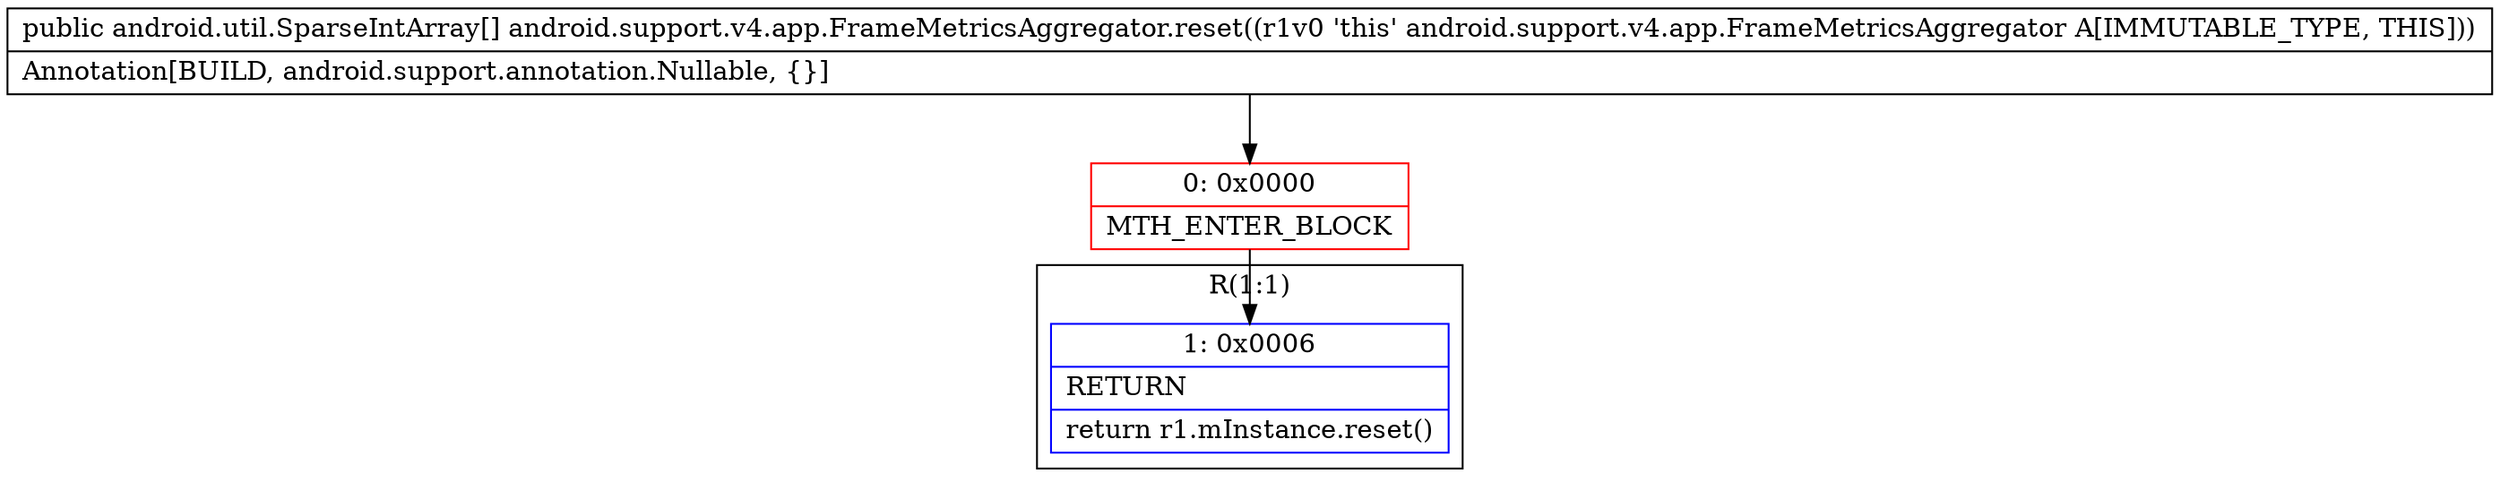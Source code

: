 digraph "CFG forandroid.support.v4.app.FrameMetricsAggregator.reset()[Landroid\/util\/SparseIntArray;" {
subgraph cluster_Region_1424060635 {
label = "R(1:1)";
node [shape=record,color=blue];
Node_1 [shape=record,label="{1\:\ 0x0006|RETURN\l|return r1.mInstance.reset()\l}"];
}
Node_0 [shape=record,color=red,label="{0\:\ 0x0000|MTH_ENTER_BLOCK\l}"];
MethodNode[shape=record,label="{public android.util.SparseIntArray[] android.support.v4.app.FrameMetricsAggregator.reset((r1v0 'this' android.support.v4.app.FrameMetricsAggregator A[IMMUTABLE_TYPE, THIS]))  | Annotation[BUILD, android.support.annotation.Nullable, \{\}]\l}"];
MethodNode -> Node_0;
Node_0 -> Node_1;
}

